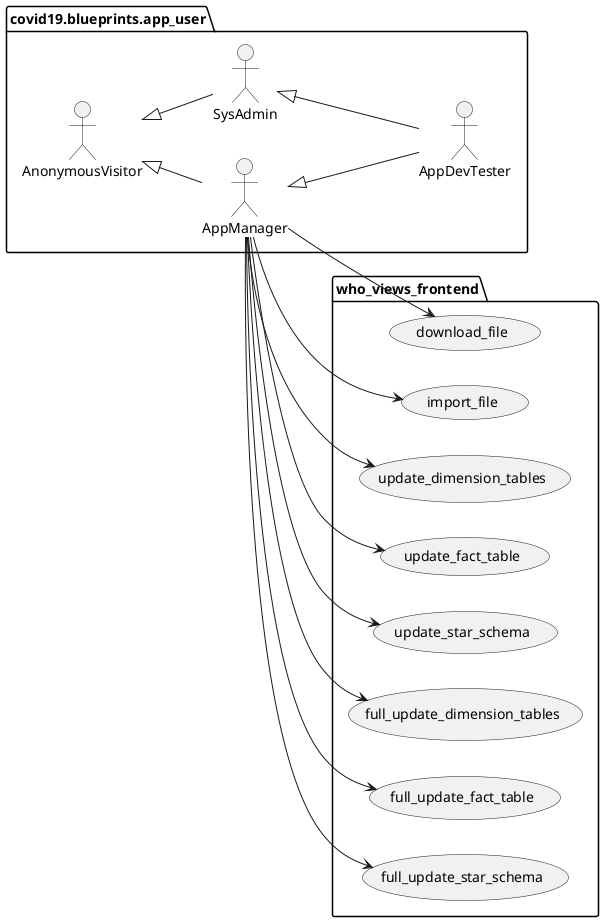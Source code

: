 @startuml
left to right direction
package covid19.blueprints.app_user {
	actor AnonymousVisitor as vu
	actor AppManager as au
	actor SysAdmin as su
	actor AppDevTester as du
}
package covid19.blueprints.app_user {
	vu <|-- au
	vu <|-- su
	su <|-- du
	au <|-- du
}
left to right direction
package who_views_frontend {
	usecase download_file as UC1
	usecase import_file as UC2
	usecase update_dimension_tables as UC3
	usecase update_fact_table as UC4
	usecase update_star_schema as UC5
	usecase full_update_dimension_tables as UC6
	usecase full_update_fact_table as UC7
	usecase full_update_star_schema as UC8
}
au --> UC1
au --> UC2
au --> UC3
au --> UC4
au --> UC5
au --> UC6
au --> UC7
au --> UC8
@enduml
